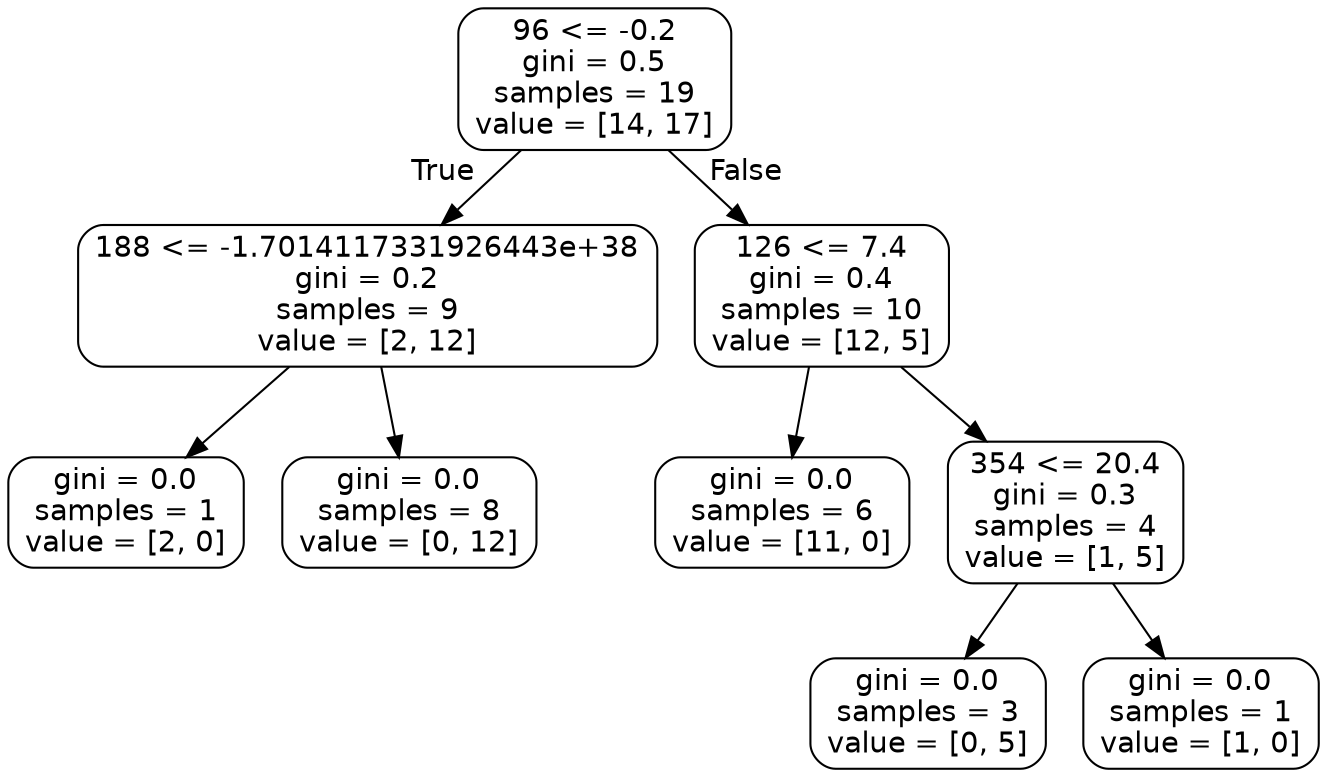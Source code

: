 digraph Tree {
node [shape=box, style="rounded", color="black", fontname=helvetica] ;
edge [fontname=helvetica] ;
0 [label="96 <= -0.2\ngini = 0.5\nsamples = 19\nvalue = [14, 17]"] ;
1 [label="188 <= -1.7014117331926443e+38\ngini = 0.2\nsamples = 9\nvalue = [2, 12]"] ;
0 -> 1 [labeldistance=2.5, labelangle=45, headlabel="True"] ;
2 [label="gini = 0.0\nsamples = 1\nvalue = [2, 0]"] ;
1 -> 2 ;
3 [label="gini = 0.0\nsamples = 8\nvalue = [0, 12]"] ;
1 -> 3 ;
4 [label="126 <= 7.4\ngini = 0.4\nsamples = 10\nvalue = [12, 5]"] ;
0 -> 4 [labeldistance=2.5, labelangle=-45, headlabel="False"] ;
5 [label="gini = 0.0\nsamples = 6\nvalue = [11, 0]"] ;
4 -> 5 ;
6 [label="354 <= 20.4\ngini = 0.3\nsamples = 4\nvalue = [1, 5]"] ;
4 -> 6 ;
7 [label="gini = 0.0\nsamples = 3\nvalue = [0, 5]"] ;
6 -> 7 ;
8 [label="gini = 0.0\nsamples = 1\nvalue = [1, 0]"] ;
6 -> 8 ;
}